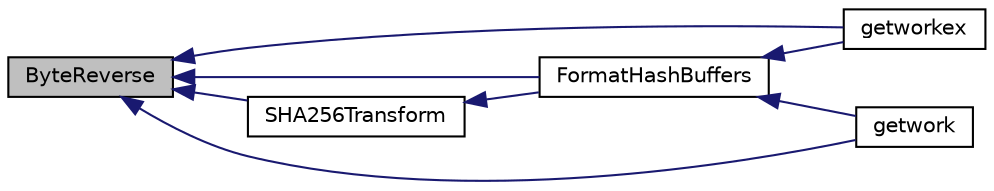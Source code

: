 digraph "ByteReverse"
{
  edge [fontname="Helvetica",fontsize="10",labelfontname="Helvetica",labelfontsize="10"];
  node [fontname="Helvetica",fontsize="10",shape=record];
  rankdir="LR";
  Node157 [label="ByteReverse",height=0.2,width=0.4,color="black", fillcolor="grey75", style="filled", fontcolor="black"];
  Node157 -> Node158 [dir="back",color="midnightblue",fontsize="10",style="solid",fontname="Helvetica"];
  Node158 [label="SHA256Transform",height=0.2,width=0.4,color="black", fillcolor="white", style="filled",URL="$de/d13/miner_8h.html#adcaa5b0c3f29f5856f6393e2b847e7d7",tooltip="Base sha256 mining transform. "];
  Node158 -> Node159 [dir="back",color="midnightblue",fontsize="10",style="solid",fontname="Helvetica"];
  Node159 [label="FormatHashBuffers",height=0.2,width=0.4,color="black", fillcolor="white", style="filled",URL="$de/d13/miner_8h.html#a391a5a462c3f60bbb7dbf6a09fe2e78f",tooltip="Do mining precalculation. "];
  Node159 -> Node160 [dir="back",color="midnightblue",fontsize="10",style="solid",fontname="Helvetica"];
  Node160 [label="getworkex",height=0.2,width=0.4,color="black", fillcolor="white", style="filled",URL="$d4/ddd/rpcmining_8cpp.html#aa40f86dc468a3f2ef4a3bba99e20a069"];
  Node159 -> Node161 [dir="back",color="midnightblue",fontsize="10",style="solid",fontname="Helvetica"];
  Node161 [label="getwork",height=0.2,width=0.4,color="black", fillcolor="white", style="filled",URL="$d4/ddd/rpcmining_8cpp.html#a356be62c93d38267a7da9e1cb644d547"];
  Node157 -> Node159 [dir="back",color="midnightblue",fontsize="10",style="solid",fontname="Helvetica"];
  Node157 -> Node160 [dir="back",color="midnightblue",fontsize="10",style="solid",fontname="Helvetica"];
  Node157 -> Node161 [dir="back",color="midnightblue",fontsize="10",style="solid",fontname="Helvetica"];
}

